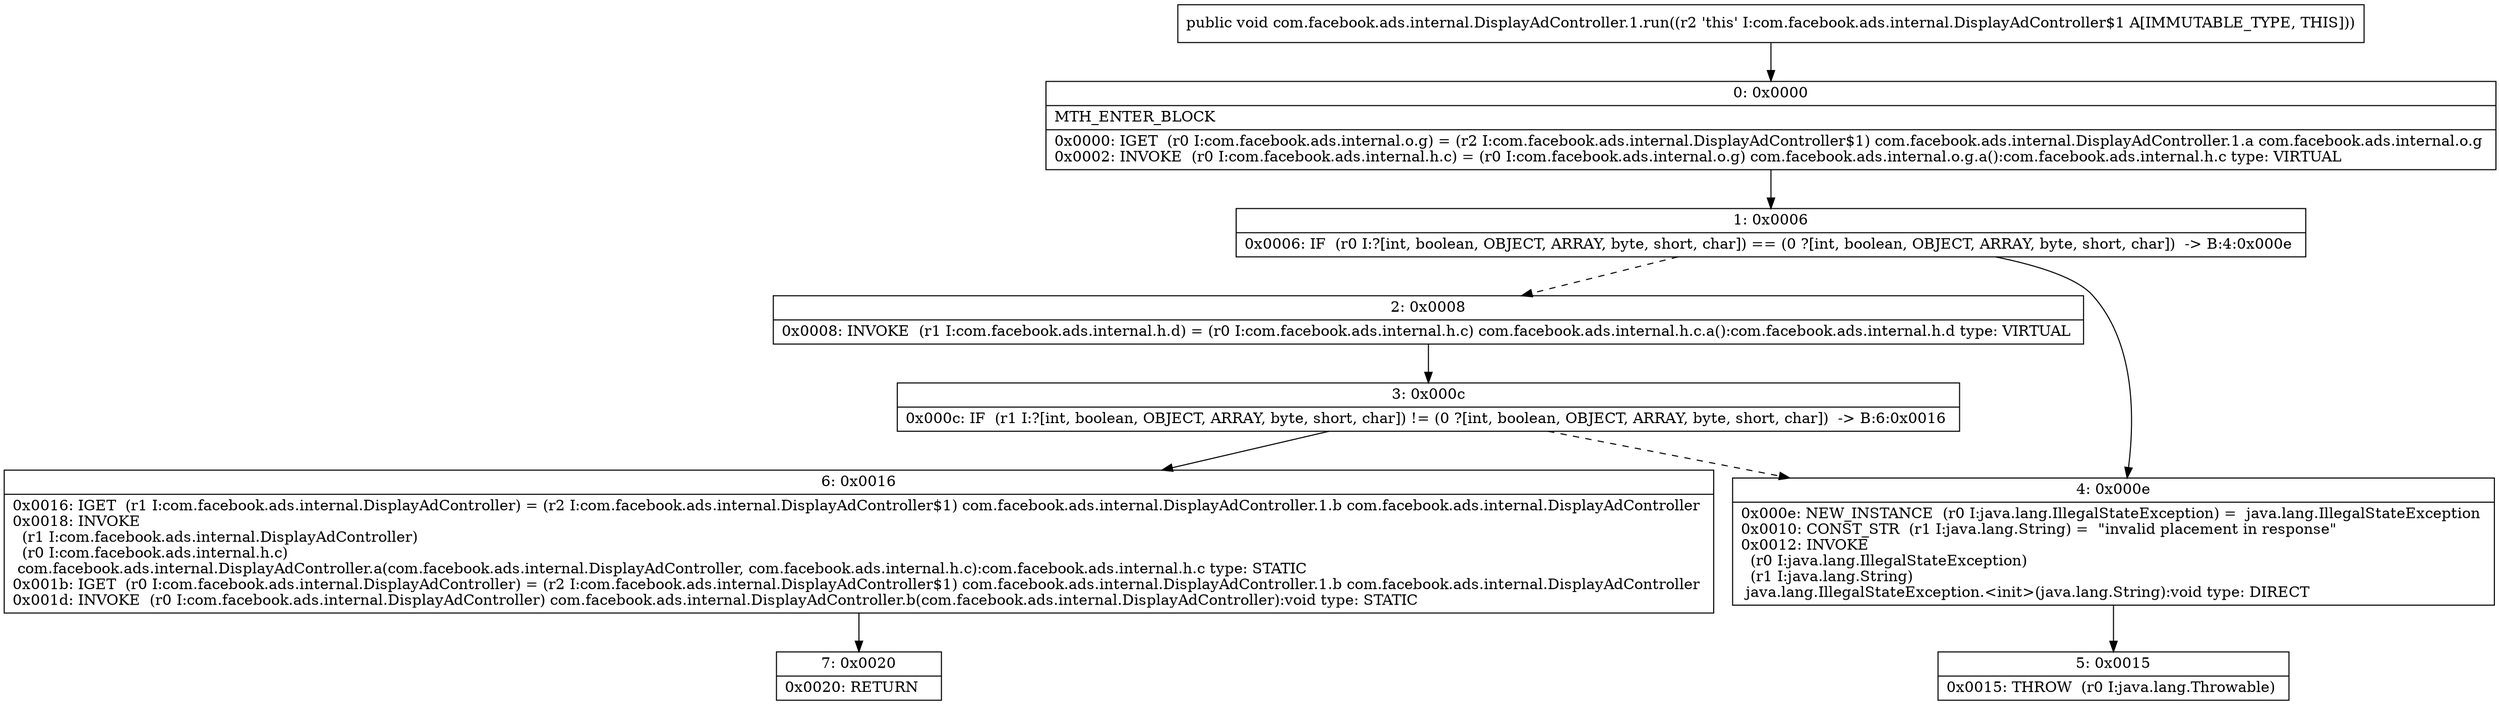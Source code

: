 digraph "CFG forcom.facebook.ads.internal.DisplayAdController.1.run()V" {
Node_0 [shape=record,label="{0\:\ 0x0000|MTH_ENTER_BLOCK\l|0x0000: IGET  (r0 I:com.facebook.ads.internal.o.g) = (r2 I:com.facebook.ads.internal.DisplayAdController$1) com.facebook.ads.internal.DisplayAdController.1.a com.facebook.ads.internal.o.g \l0x0002: INVOKE  (r0 I:com.facebook.ads.internal.h.c) = (r0 I:com.facebook.ads.internal.o.g) com.facebook.ads.internal.o.g.a():com.facebook.ads.internal.h.c type: VIRTUAL \l}"];
Node_1 [shape=record,label="{1\:\ 0x0006|0x0006: IF  (r0 I:?[int, boolean, OBJECT, ARRAY, byte, short, char]) == (0 ?[int, boolean, OBJECT, ARRAY, byte, short, char])  \-\> B:4:0x000e \l}"];
Node_2 [shape=record,label="{2\:\ 0x0008|0x0008: INVOKE  (r1 I:com.facebook.ads.internal.h.d) = (r0 I:com.facebook.ads.internal.h.c) com.facebook.ads.internal.h.c.a():com.facebook.ads.internal.h.d type: VIRTUAL \l}"];
Node_3 [shape=record,label="{3\:\ 0x000c|0x000c: IF  (r1 I:?[int, boolean, OBJECT, ARRAY, byte, short, char]) != (0 ?[int, boolean, OBJECT, ARRAY, byte, short, char])  \-\> B:6:0x0016 \l}"];
Node_4 [shape=record,label="{4\:\ 0x000e|0x000e: NEW_INSTANCE  (r0 I:java.lang.IllegalStateException) =  java.lang.IllegalStateException \l0x0010: CONST_STR  (r1 I:java.lang.String) =  \"invalid placement in response\" \l0x0012: INVOKE  \l  (r0 I:java.lang.IllegalStateException)\l  (r1 I:java.lang.String)\l java.lang.IllegalStateException.\<init\>(java.lang.String):void type: DIRECT \l}"];
Node_5 [shape=record,label="{5\:\ 0x0015|0x0015: THROW  (r0 I:java.lang.Throwable) \l}"];
Node_6 [shape=record,label="{6\:\ 0x0016|0x0016: IGET  (r1 I:com.facebook.ads.internal.DisplayAdController) = (r2 I:com.facebook.ads.internal.DisplayAdController$1) com.facebook.ads.internal.DisplayAdController.1.b com.facebook.ads.internal.DisplayAdController \l0x0018: INVOKE  \l  (r1 I:com.facebook.ads.internal.DisplayAdController)\l  (r0 I:com.facebook.ads.internal.h.c)\l com.facebook.ads.internal.DisplayAdController.a(com.facebook.ads.internal.DisplayAdController, com.facebook.ads.internal.h.c):com.facebook.ads.internal.h.c type: STATIC \l0x001b: IGET  (r0 I:com.facebook.ads.internal.DisplayAdController) = (r2 I:com.facebook.ads.internal.DisplayAdController$1) com.facebook.ads.internal.DisplayAdController.1.b com.facebook.ads.internal.DisplayAdController \l0x001d: INVOKE  (r0 I:com.facebook.ads.internal.DisplayAdController) com.facebook.ads.internal.DisplayAdController.b(com.facebook.ads.internal.DisplayAdController):void type: STATIC \l}"];
Node_7 [shape=record,label="{7\:\ 0x0020|0x0020: RETURN   \l}"];
MethodNode[shape=record,label="{public void com.facebook.ads.internal.DisplayAdController.1.run((r2 'this' I:com.facebook.ads.internal.DisplayAdController$1 A[IMMUTABLE_TYPE, THIS])) }"];
MethodNode -> Node_0;
Node_0 -> Node_1;
Node_1 -> Node_2[style=dashed];
Node_1 -> Node_4;
Node_2 -> Node_3;
Node_3 -> Node_4[style=dashed];
Node_3 -> Node_6;
Node_4 -> Node_5;
Node_6 -> Node_7;
}


